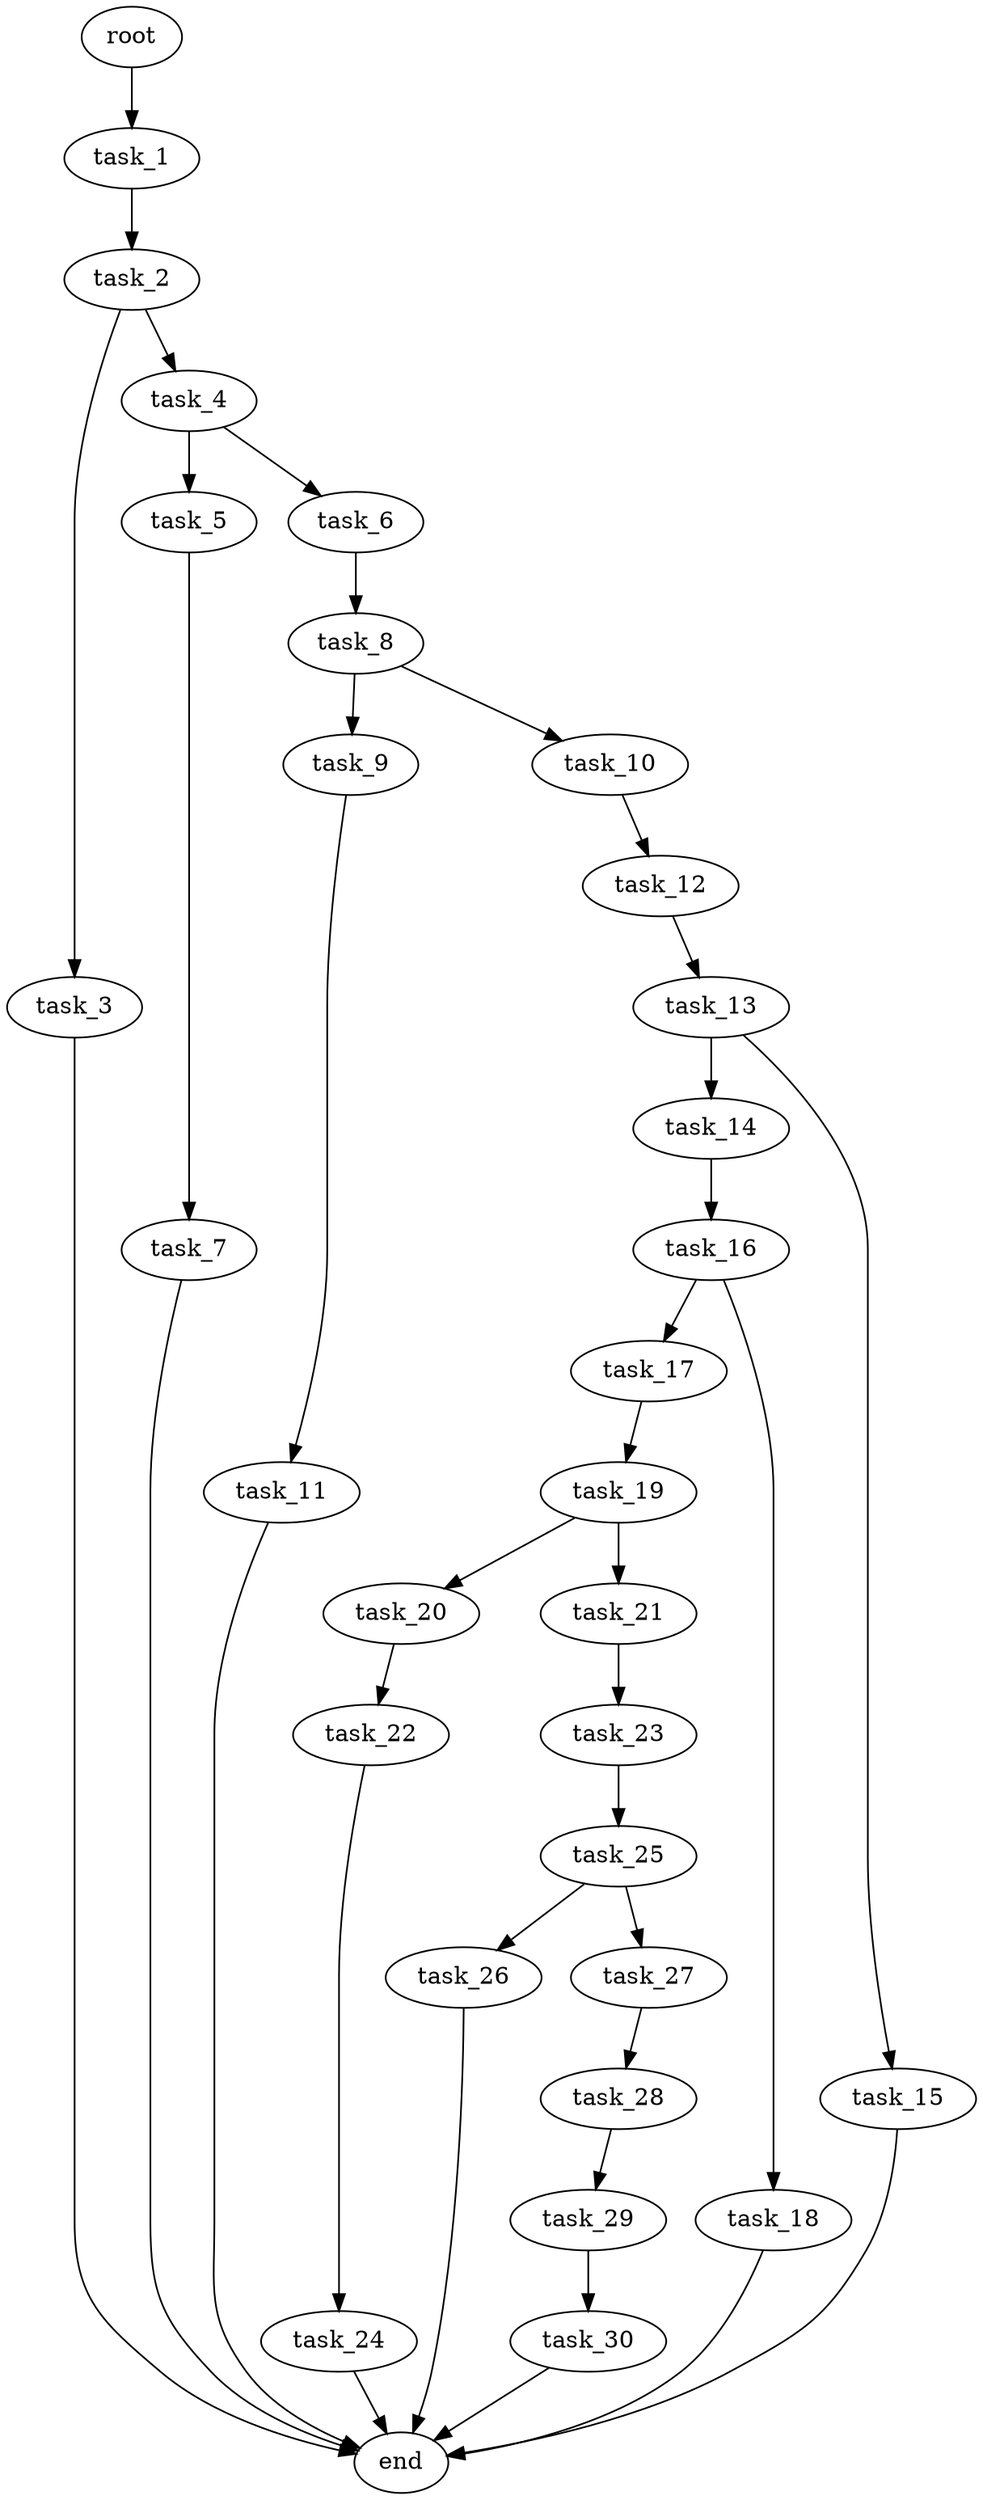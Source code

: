 digraph G {
  root [size="0.000000e+00"];
  task_1 [size="7.030173e+09"];
  task_2 [size="4.540859e+09"];
  task_3 [size="6.874162e+09"];
  task_4 [size="9.239187e+09"];
  task_5 [size="7.878492e+09"];
  task_6 [size="6.250955e+09"];
  task_7 [size="6.612169e+09"];
  task_8 [size="9.336751e+09"];
  task_9 [size="4.251965e+09"];
  task_10 [size="5.446079e+09"];
  task_11 [size="6.476700e+09"];
  task_12 [size="9.084206e+09"];
  task_13 [size="8.266485e+09"];
  task_14 [size="7.150270e+08"];
  task_15 [size="1.660062e+09"];
  task_16 [size="3.076811e+09"];
  task_17 [size="7.489828e+09"];
  task_18 [size="5.692501e+09"];
  task_19 [size="2.886817e+09"];
  task_20 [size="1.244412e+09"];
  task_21 [size="6.887091e+09"];
  task_22 [size="6.997637e+09"];
  task_23 [size="9.426820e+09"];
  task_24 [size="5.005221e+09"];
  task_25 [size="4.938458e+09"];
  task_26 [size="8.053381e+08"];
  task_27 [size="3.995680e+08"];
  task_28 [size="4.320855e+09"];
  task_29 [size="3.223894e+09"];
  task_30 [size="2.504429e+09"];
  end [size="0.000000e+00"];

  root -> task_1 [size="1.000000e-12"];
  task_1 -> task_2 [size="4.540859e+08"];
  task_2 -> task_3 [size="6.874162e+08"];
  task_2 -> task_4 [size="9.239187e+08"];
  task_3 -> end [size="1.000000e-12"];
  task_4 -> task_5 [size="7.878492e+08"];
  task_4 -> task_6 [size="6.250955e+08"];
  task_5 -> task_7 [size="6.612169e+08"];
  task_6 -> task_8 [size="9.336751e+08"];
  task_7 -> end [size="1.000000e-12"];
  task_8 -> task_9 [size="4.251965e+08"];
  task_8 -> task_10 [size="5.446079e+08"];
  task_9 -> task_11 [size="6.476700e+08"];
  task_10 -> task_12 [size="9.084206e+08"];
  task_11 -> end [size="1.000000e-12"];
  task_12 -> task_13 [size="8.266485e+08"];
  task_13 -> task_14 [size="7.150270e+07"];
  task_13 -> task_15 [size="1.660062e+08"];
  task_14 -> task_16 [size="3.076811e+08"];
  task_15 -> end [size="1.000000e-12"];
  task_16 -> task_17 [size="7.489828e+08"];
  task_16 -> task_18 [size="5.692501e+08"];
  task_17 -> task_19 [size="2.886817e+08"];
  task_18 -> end [size="1.000000e-12"];
  task_19 -> task_20 [size="1.244412e+08"];
  task_19 -> task_21 [size="6.887091e+08"];
  task_20 -> task_22 [size="6.997637e+08"];
  task_21 -> task_23 [size="9.426820e+08"];
  task_22 -> task_24 [size="5.005221e+08"];
  task_23 -> task_25 [size="4.938458e+08"];
  task_24 -> end [size="1.000000e-12"];
  task_25 -> task_26 [size="8.053381e+07"];
  task_25 -> task_27 [size="3.995680e+07"];
  task_26 -> end [size="1.000000e-12"];
  task_27 -> task_28 [size="4.320855e+08"];
  task_28 -> task_29 [size="3.223894e+08"];
  task_29 -> task_30 [size="2.504429e+08"];
  task_30 -> end [size="1.000000e-12"];
}
